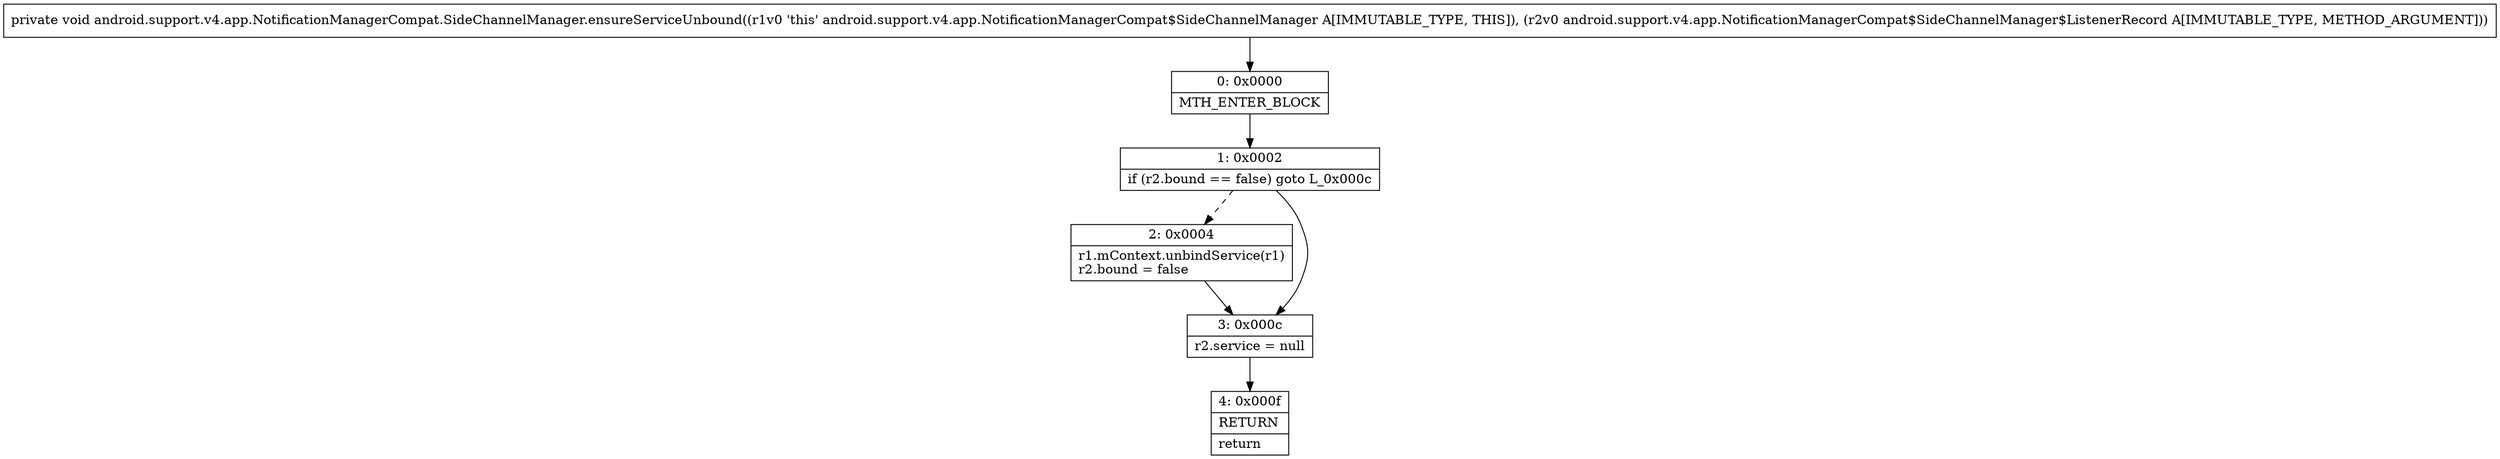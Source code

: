 digraph "CFG forandroid.support.v4.app.NotificationManagerCompat.SideChannelManager.ensureServiceUnbound(Landroid\/support\/v4\/app\/NotificationManagerCompat$SideChannelManager$ListenerRecord;)V" {
Node_0 [shape=record,label="{0\:\ 0x0000|MTH_ENTER_BLOCK\l}"];
Node_1 [shape=record,label="{1\:\ 0x0002|if (r2.bound == false) goto L_0x000c\l}"];
Node_2 [shape=record,label="{2\:\ 0x0004|r1.mContext.unbindService(r1)\lr2.bound = false\l}"];
Node_3 [shape=record,label="{3\:\ 0x000c|r2.service = null\l}"];
Node_4 [shape=record,label="{4\:\ 0x000f|RETURN\l|return\l}"];
MethodNode[shape=record,label="{private void android.support.v4.app.NotificationManagerCompat.SideChannelManager.ensureServiceUnbound((r1v0 'this' android.support.v4.app.NotificationManagerCompat$SideChannelManager A[IMMUTABLE_TYPE, THIS]), (r2v0 android.support.v4.app.NotificationManagerCompat$SideChannelManager$ListenerRecord A[IMMUTABLE_TYPE, METHOD_ARGUMENT])) }"];
MethodNode -> Node_0;
Node_0 -> Node_1;
Node_1 -> Node_2[style=dashed];
Node_1 -> Node_3;
Node_2 -> Node_3;
Node_3 -> Node_4;
}


